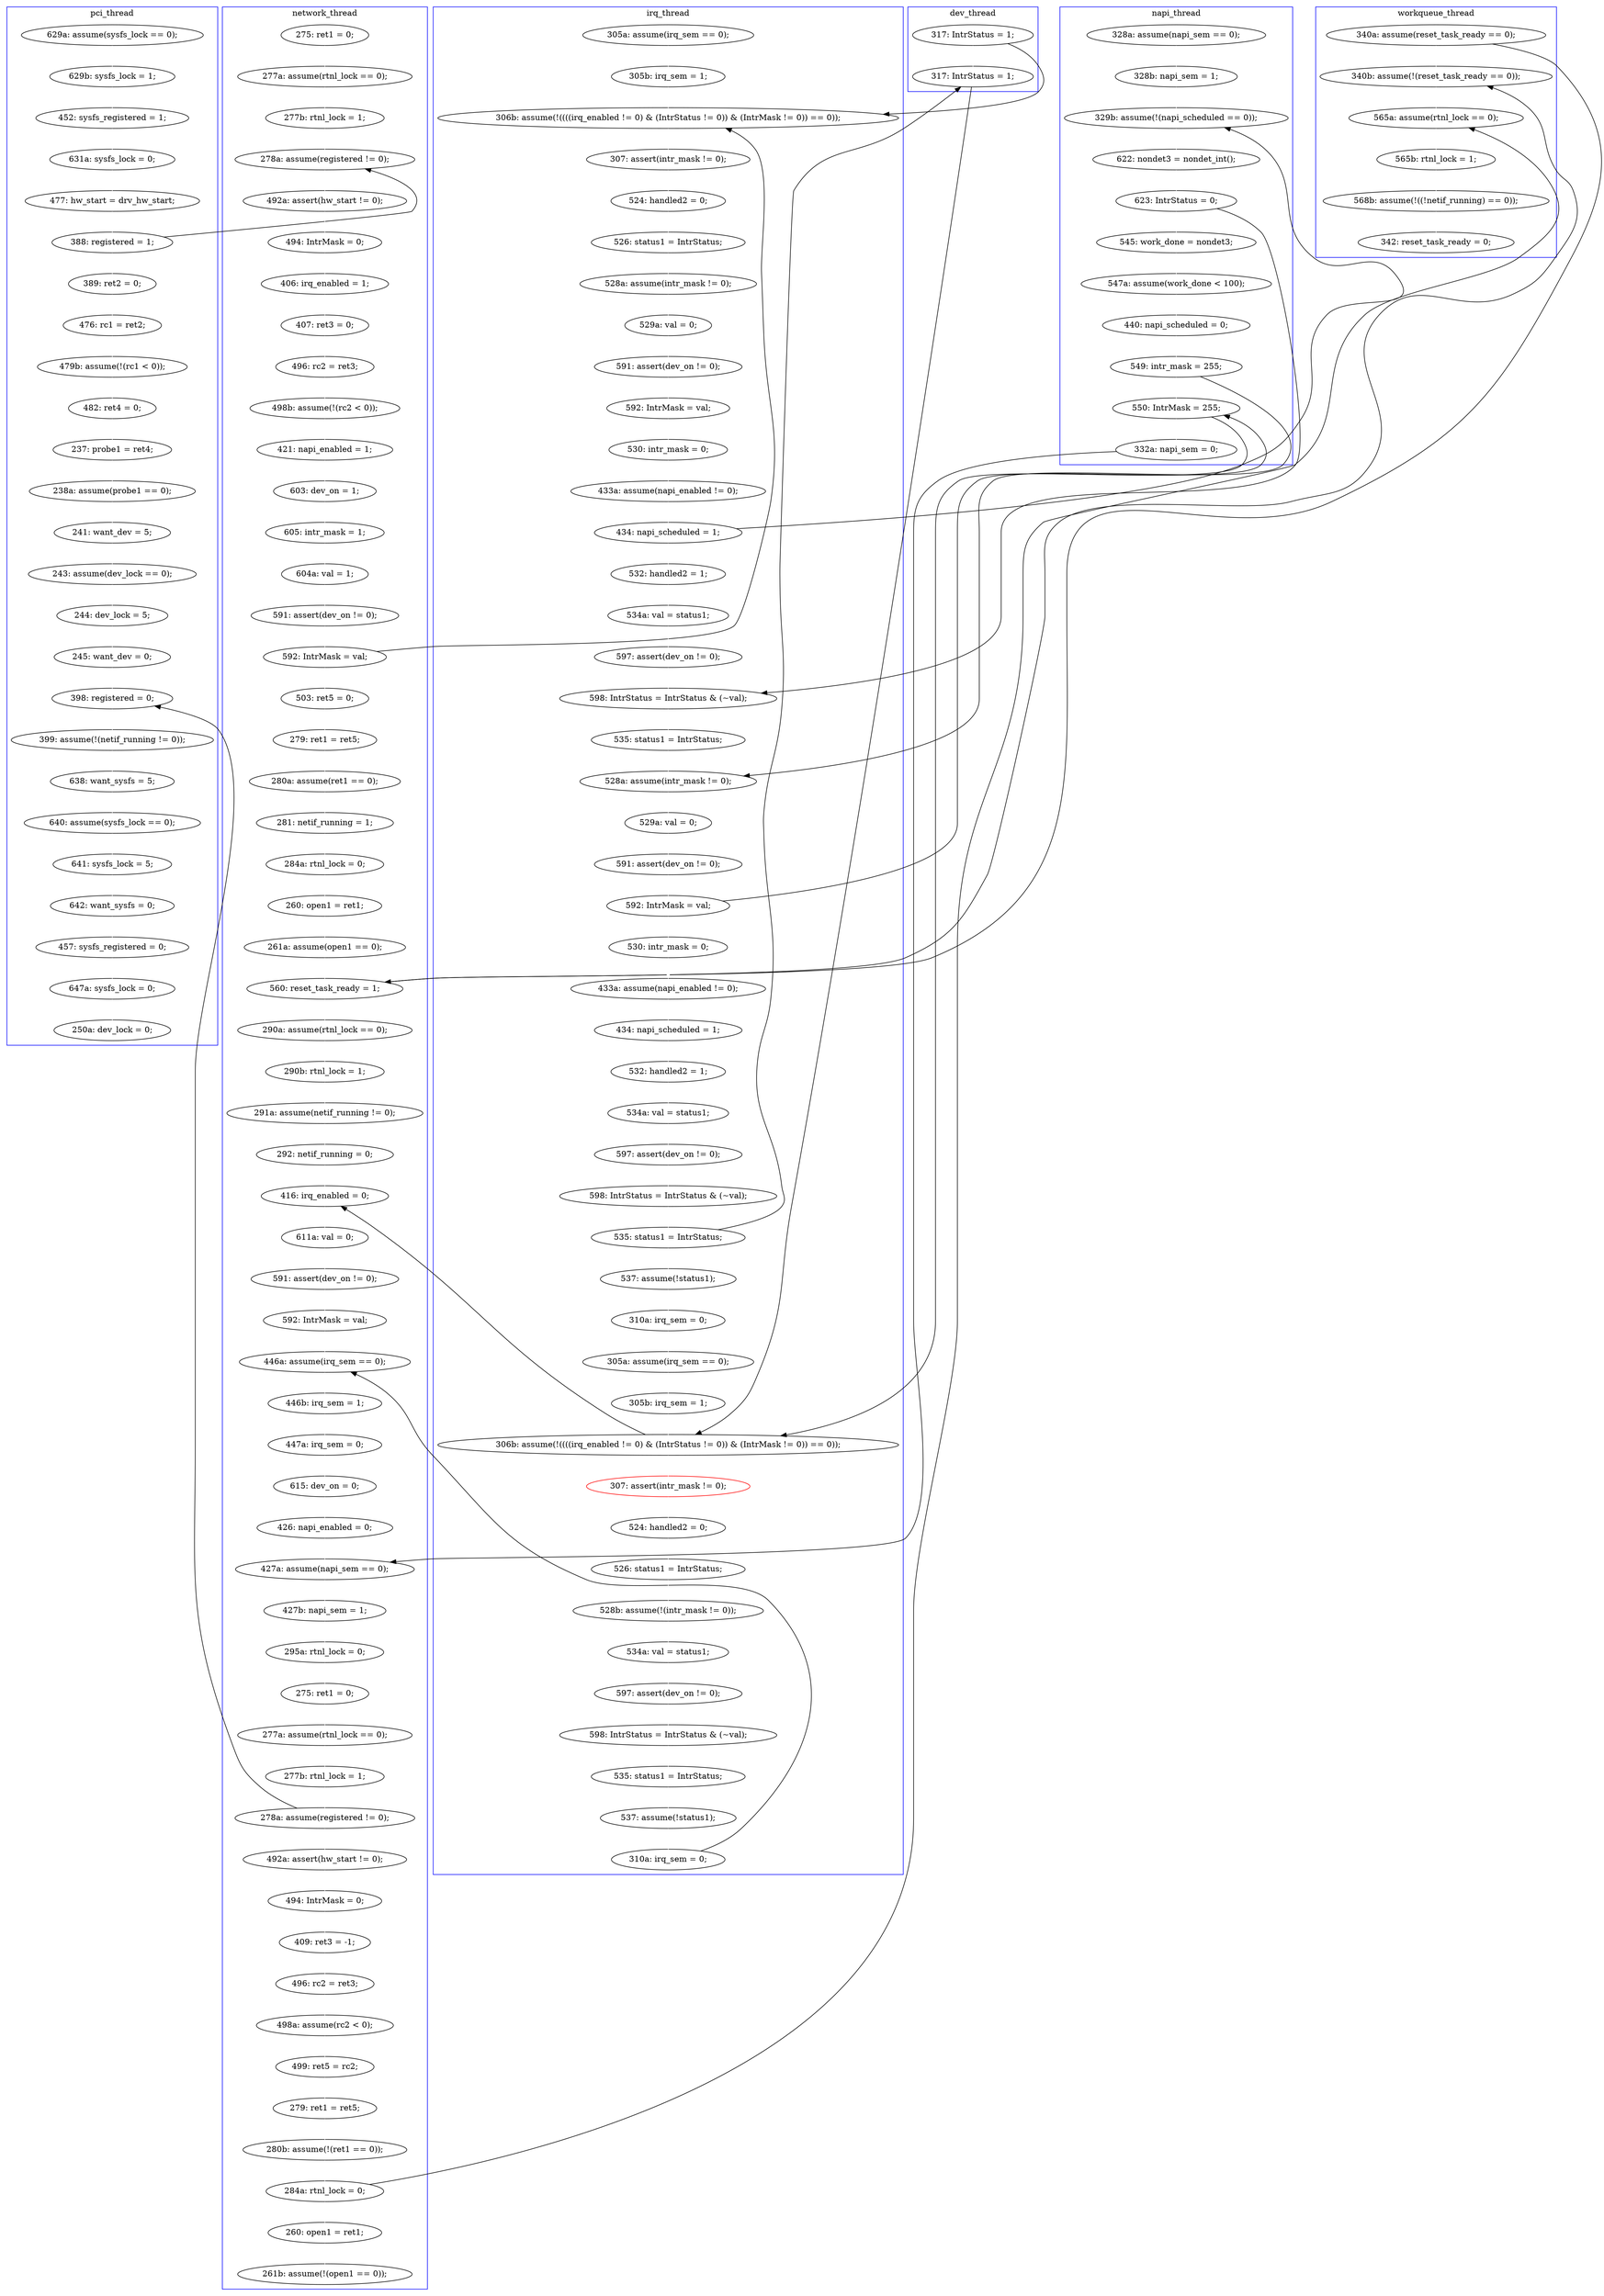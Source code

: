digraph Counterexample {
	218 -> 227 [color = white, style = solid]
	182 -> 184 [color = white, style = solid]
	153 -> 154 [color = black, style = solid, constraint = false]
	161 -> 194 [color = black, style = solid, constraint = false]
	161 -> 313 [color = white, style = solid]
	87 -> 159 [color = white, style = solid]
	197 -> 200 [color = black, style = solid, constraint = false]
	139 -> 140 [color = black, style = solid, constraint = false]
	155 -> 157 [color = white, style = solid]
	154 -> 155 [color = white, style = solid]
	280 -> 285 [color = white, style = solid]
	36 -> 40 [color = white, style = solid]
	250 -> 251 [color = black, style = solid, constraint = false]
	125 -> 128 [color = black, style = solid, constraint = false]
	252 -> 253 [color = white, style = solid]
	71 -> 75 [color = white, style = solid]
	338 -> 339 [color = white, style = solid]
	197 -> 198 [color = white, style = solid]
	222 -> 223 [color = white, style = solid]
	75 -> 80 [color = white, style = solid]
	80 -> 81 [color = white, style = solid]
	96 -> 98 [color = black, style = solid, constraint = false]
	170 -> 181 [color = white, style = solid]
	231 -> 235 [color = white, style = solid]
	337 -> 338 [color = white, style = solid]
	113 -> 114 [color = white, style = solid]
	324 -> 325 [color = white, style = solid]
	137 -> 139 [color = white, style = solid]
	198 -> 201 [color = white, style = solid]
	40 -> 50 [color = white, style = solid]
	191 -> 193 [color = white, style = solid]
	46 -> 53 [color = white, style = solid]
	213 -> 215 [color = white, style = solid]
	139 -> 141 [color = white, style = solid]
	319 -> 363 [color = white, style = solid]
	270 -> 271 [color = white, style = solid]
	204 -> 207 [color = white, style = solid]
	141 -> 144 [color = white, style = solid]
	261 -> 264 [color = white, style = solid]
	253 -> 255 [color = white, style = solid]
	120 -> 124 [color = white, style = solid]
	289 -> 290 [color = white, style = solid]
	81 -> 84 [color = white, style = solid]
	309 -> 312 [color = white, style = solid]
	297 -> 316 [color = black, style = solid, constraint = false]
	317 -> 319 [color = white, style = solid]
	42 -> 45 [color = white, style = solid]
	331 -> 332 [color = white, style = solid]
	165 -> 207 [color = black, style = solid, constraint = false]
	223 -> 232 [color = white, style = solid]
	160 -> 170 [color = white, style = solid]
	200 -> 207 [color = black, style = solid, constraint = false]
	308 -> 309 [color = white, style = solid]
	296 -> 297 [color = white, style = solid]
	326 -> 331 [color = white, style = solid]
	127 -> 134 [color = white, style = solid]
	125 -> 127 [color = white, style = solid]
	184 -> 185 [color = white, style = solid]
	304 -> 307 [color = white, style = solid]
	336 -> 337 [color = white, style = solid]
	207 -> 208 [color = white, style = solid]
	89 -> 98 [color = white, style = solid]
	134 -> 138 [color = white, style = solid]
	185 -> 191 [color = white, style = solid]
	165 -> 188 [color = white, style = solid]
	286 -> 289 [color = white, style = solid]
	207 -> 232 [color = black, style = solid, constraint = false]
	298 -> 301 [color = white, style = solid]
	84 -> 86 [color = white, style = solid]
	171 -> 173 [color = white, style = solid]
	232 -> 239 [color = white, style = solid]
	109 -> 110 [color = white, style = solid]
	148 -> 153 [color = white, style = solid]
	274 -> 279 [color = white, style = solid]
	96 -> 200 [color = white, style = solid]
	313 -> 316 [color = white, style = solid]
	293 -> 296 [color = white, style = solid]
	316 -> 317 [color = white, style = solid]
	29 -> 32 [color = white, style = solid]
	219 -> 220 [color = white, style = solid]
	98 -> 101 [color = white, style = solid]
	264 -> 270 [color = white, style = solid]
	67 -> 68 [color = white, style = solid]
	194 -> 313 [color = black, style = solid, constraint = false]
	312 -> 323 [color = white, style = solid]
	344 -> 349 [color = white, style = solid]
	45 -> 46 [color = white, style = solid]
	323 -> 324 [color = white, style = solid]
	325 -> 326 [color = white, style = solid]
	166 -> 169 [color = white, style = solid]
	255 -> 259 [color = white, style = solid]
	144 -> 148 [color = white, style = solid]
	259 -> 260 [color = white, style = solid]
	50 -> 51 [color = white, style = solid]
	32 -> 36 [color = white, style = solid]
	247 -> 250 [color = white, style = solid]
	297 -> 298 [color = white, style = solid]
	117 -> 120 [color = white, style = solid]
	28 -> 29 [color = white, style = solid]
	181 -> 182 [color = white, style = solid]
	271 -> 272 [color = white, style = solid]
	339 -> 342 [color = white, style = solid]
	60 -> 66 [color = white, style = solid]
	101 -> 109 [color = white, style = solid]
	208 -> 213 [color = white, style = solid]
	260 -> 261 [color = white, style = solid]
	235 -> 247 [color = white, style = solid]
	159 -> 166 [color = white, style = solid]
	153 -> 165 [color = white, style = solid]
	229 -> 231 [color = white, style = solid]
	86 -> 87 [color = white, style = solid]
	194 -> 219 [color = white, style = solid]
	160 -> 165 [color = black, style = solid, constraint = false]
	227 -> 229 [color = white, style = solid]
	332 -> 336 [color = white, style = solid]
	239 -> 241 [color = white, style = solid]
	215 -> 218 [color = white, style = solid]
	173 -> 175 [color = white, style = solid]
	66 -> 67 [color = white, style = solid]
	50 -> 53 [color = black, style = solid, constraint = false]
	279 -> 280 [color = white, style = solid]
	128 -> 137 [color = white, style = solid]
	307 -> 308 [color = white, style = solid]
	114 -> 116 [color = white, style = solid]
	138 -> 140 [color = white, style = solid]
	201 -> 203 [color = white, style = solid]
	285 -> 286 [color = white, style = solid]
	157 -> 160 [color = white, style = solid]
	103 -> 128 [color = white, style = solid]
	175 -> 178 [color = white, style = solid]
	193 -> 197 [color = white, style = solid]
	220 -> 222 [color = white, style = solid]
	140 -> 150 [color = white, style = solid]
	169 -> 171 [color = white, style = solid]
	242 -> 251 [color = white, style = solid]
	342 -> 344 [color = white, style = solid]
	274 -> 331 [color = black, style = solid, constraint = false]
	88 -> 89 [color = white, style = solid]
	110 -> 113 [color = white, style = solid]
	150 -> 154 [color = white, style = solid]
	241 -> 242 [color = white, style = solid]
	51 -> 304 [color = white, style = solid]
	102 -> 103 [color = white, style = solid]
	251 -> 252 [color = white, style = solid]
	58 -> 60 [color = white, style = solid]
	124 -> 125 [color = white, style = solid]
	68 -> 71 [color = white, style = solid]
	53 -> 58 [color = white, style = solid]
	188 -> 260 [color = black, style = solid, constraint = false]
	178 -> 194 [color = white, style = solid]
	290 -> 293 [color = white, style = solid]
	272 -> 274 [color = white, style = solid]
	116 -> 117 [color = white, style = solid]
	87 -> 98 [color = black, style = solid, constraint = false]
	203 -> 204 [color = white, style = solid]
	subgraph cluster7 {
		label = dev_thread
		color = blue
		96  [label = "317: IntrStatus = 1;"]
		200  [label = "317: IntrStatus = 1;"]
	}
	subgraph cluster5 {
		label = workqueue_thread
		color = blue
		363  [label = "342: reset_task_ready = 0;"]
		319  [label = "568b: assume(!((!netif_running) == 0));"]
		316  [label = "565a: assume(rtnl_lock == 0);"]
		161  [label = "340a: assume(reset_task_ready == 0);"]
		313  [label = "340b: assume(!(reset_task_ready == 0));"]
		317  [label = "565b: rtnl_lock = 1;"]
	}
	subgraph cluster4 {
		label = napi_thread
		color = blue
		102  [label = "328a: assume(napi_sem == 0);"]
		139  [label = "623: IntrStatus = 0;"]
		148  [label = "440: napi_scheduled = 0;"]
		165  [label = "550: IntrMask = 255;"]
		141  [label = "545: work_done = nondet3;"]
		144  [label = "547a: assume(work_done < 100);"]
		137  [label = "622: nondet3 = nondet_int();"]
		128  [label = "329b: assume(!(napi_scheduled == 0));"]
		153  [label = "549: intr_mask = 255;"]
		103  [label = "328b: napi_sem = 1;"]
		188  [label = "332a: napi_sem = 0;"]
	}
	subgraph cluster3 {
		label = irq_thread
		color = blue
		116  [label = "591: assert(dev_on != 0);"]
		235  [label = "535: status1 = IntrStatus;"]
		198  [label = "537: assume(!status1);"]
		208  [label = "307: assert(intr_mask != 0);", color = red]
		170  [label = "530: intr_mask = 0;"]
		124  [label = "433a: assume(napi_enabled != 0);"]
		114  [label = "529a: val = 0;"]
		155  [label = "529a: val = 0;"]
		193  [label = "598: IntrStatus = IntrStatus & (~val);"]
		218  [label = "528b: assume(!(intr_mask != 0));"]
		181  [label = "433a: assume(napi_enabled != 0);"]
		247  [label = "537: assume(!status1);"]
		127  [label = "532: handled2 = 1;"]
		138  [label = "597: assert(dev_on != 0);"]
		229  [label = "597: assert(dev_on != 0);"]
		125  [label = "434: napi_scheduled = 1;"]
		88  [label = "305a: assume(irq_sem == 0);"]
		213  [label = "524: handled2 = 0;"]
		110  [label = "526: status1 = IntrStatus;"]
		227  [label = "534a: val = status1;"]
		134  [label = "534a: val = status1;"]
		117  [label = "592: IntrMask = val;"]
		201  [label = "310a: irq_sem = 0;"]
		101  [label = "307: assert(intr_mask != 0);"]
		140  [label = "598: IntrStatus = IntrStatus & (~val);"]
		109  [label = "524: handled2 = 0;"]
		150  [label = "535: status1 = IntrStatus;"]
		203  [label = "305a: assume(irq_sem == 0);"]
		207  [label = "306b: assume(!((((irq_enabled != 0) & (IntrStatus != 0)) & (IntrMask != 0)) == 0));"]
		182  [label = "434: napi_scheduled = 1;"]
		185  [label = "534a: val = status1;"]
		250  [label = "310a: irq_sem = 0;"]
		154  [label = "528a: assume(intr_mask != 0);"]
		197  [label = "535: status1 = IntrStatus;"]
		120  [label = "530: intr_mask = 0;"]
		98  [label = "306b: assume(!((((irq_enabled != 0) & (IntrStatus != 0)) & (IntrMask != 0)) == 0));"]
		215  [label = "526: status1 = IntrStatus;"]
		191  [label = "597: assert(dev_on != 0);"]
		184  [label = "532: handled2 = 1;"]
		160  [label = "592: IntrMask = val;"]
		89  [label = "305b: irq_sem = 1;"]
		231  [label = "598: IntrStatus = IntrStatus & (~val);"]
		113  [label = "528a: assume(intr_mask != 0);"]
		204  [label = "305b: irq_sem = 1;"]
		157  [label = "591: assert(dev_on != 0);"]
	}
	subgraph cluster1 {
		label = pci_thread
		color = blue
		331  [label = "398: registered = 0;"]
		339  [label = "642: want_sysfs = 0;"]
		309  [label = "237: probe1 = ret4;"]
		332  [label = "399: assume(!(netif_running != 0));"]
		312  [label = "238a: assume(probe1 == 0);"]
		50  [label = "388: registered = 1;"]
		336  [label = "638: want_sysfs = 5;"]
		342  [label = "457: sysfs_registered = 0;"]
		51  [label = "389: ret2 = 0;"]
		337  [label = "640: assume(sysfs_lock == 0);"]
		28  [label = "629a: assume(sysfs_lock == 0);"]
		349  [label = "250a: dev_lock = 0;"]
		32  [label = "452: sysfs_registered = 1;"]
		338  [label = "641: sysfs_lock = 5;"]
		304  [label = "476: rc1 = ret2;"]
		36  [label = "631a: sysfs_lock = 0;"]
		344  [label = "647a: sysfs_lock = 0;"]
		323  [label = "241: want_dev = 5;"]
		326  [label = "245: want_dev = 0;"]
		325  [label = "244: dev_lock = 5;"]
		29  [label = "629b: sysfs_lock = 1;"]
		40  [label = "477: hw_start = drv_hw_start;"]
		324  [label = "243: assume(dev_lock == 0);"]
		307  [label = "479b: assume(!(rc1 < 0));"]
		308  [label = "482: ret4 = 0;"]
	}
	subgraph cluster2 {
		label = network_thread
		color = blue
		87  [label = "592: IntrMask = val;"]
		270  [label = "275: ret1 = 0;"]
		296  [label = "280b: assume(!(ret1 == 0));"]
		271  [label = "277a: assume(rtnl_lock == 0);"]
		253  [label = "447a: irq_sem = 0;"]
		53  [label = "278a: assume(registered != 0);"]
		166  [label = "279: ret1 = ret5;"]
		45  [label = "277a: assume(rtnl_lock == 0);"]
		290  [label = "499: ret5 = rc2;"]
		239  [label = "611a: val = 0;"]
		241  [label = "591: assert(dev_on != 0);"]
		260  [label = "427a: assume(napi_sem == 0);"]
		67  [label = "407: ret3 = 0;"]
		71  [label = "498b: assume(!(rc2 < 0));"]
		220  [label = "290b: rtnl_lock = 1;"]
		86  [label = "591: assert(dev_on != 0);"]
		301  [label = "261b: assume(!(open1 == 0));"]
		285  [label = "409: ret3 = -1;"]
		279  [label = "492a: assert(hw_start != 0);"]
		175  [label = "260: open1 = ret1;"]
		272  [label = "277b: rtnl_lock = 1;"]
		242  [label = "592: IntrMask = val;"]
		219  [label = "290a: assume(rtnl_lock == 0);"]
		173  [label = "284a: rtnl_lock = 0;"]
		298  [label = "260: open1 = ret1;"]
		80  [label = "603: dev_on = 1;"]
		84  [label = "604a: val = 1;"]
		81  [label = "605: intr_mask = 1;"]
		289  [label = "498a: assume(rc2 < 0);"]
		169  [label = "280a: assume(ret1 == 0);"]
		222  [label = "291a: assume(netif_running != 0);"]
		75  [label = "421: napi_enabled = 1;"]
		264  [label = "295a: rtnl_lock = 0;"]
		232  [label = "416: irq_enabled = 0;"]
		194  [label = "560: reset_task_ready = 1;"]
		293  [label = "279: ret1 = ret5;"]
		171  [label = "281: netif_running = 1;"]
		297  [label = "284a: rtnl_lock = 0;"]
		178  [label = "261a: assume(open1 == 0);"]
		60  [label = "494: IntrMask = 0;"]
		223  [label = "292: netif_running = 0;"]
		280  [label = "494: IntrMask = 0;"]
		42  [label = "275: ret1 = 0;"]
		159  [label = "503: ret5 = 0;"]
		46  [label = "277b: rtnl_lock = 1;"]
		261  [label = "427b: napi_sem = 1;"]
		251  [label = "446a: assume(irq_sem == 0);"]
		68  [label = "496: rc2 = ret3;"]
		58  [label = "492a: assert(hw_start != 0);"]
		259  [label = "426: napi_enabled = 0;"]
		274  [label = "278a: assume(registered != 0);"]
		66  [label = "406: irq_enabled = 1;"]
		286  [label = "496: rc2 = ret3;"]
		252  [label = "446b: irq_sem = 1;"]
		255  [label = "615: dev_on = 0;"]
	}
}